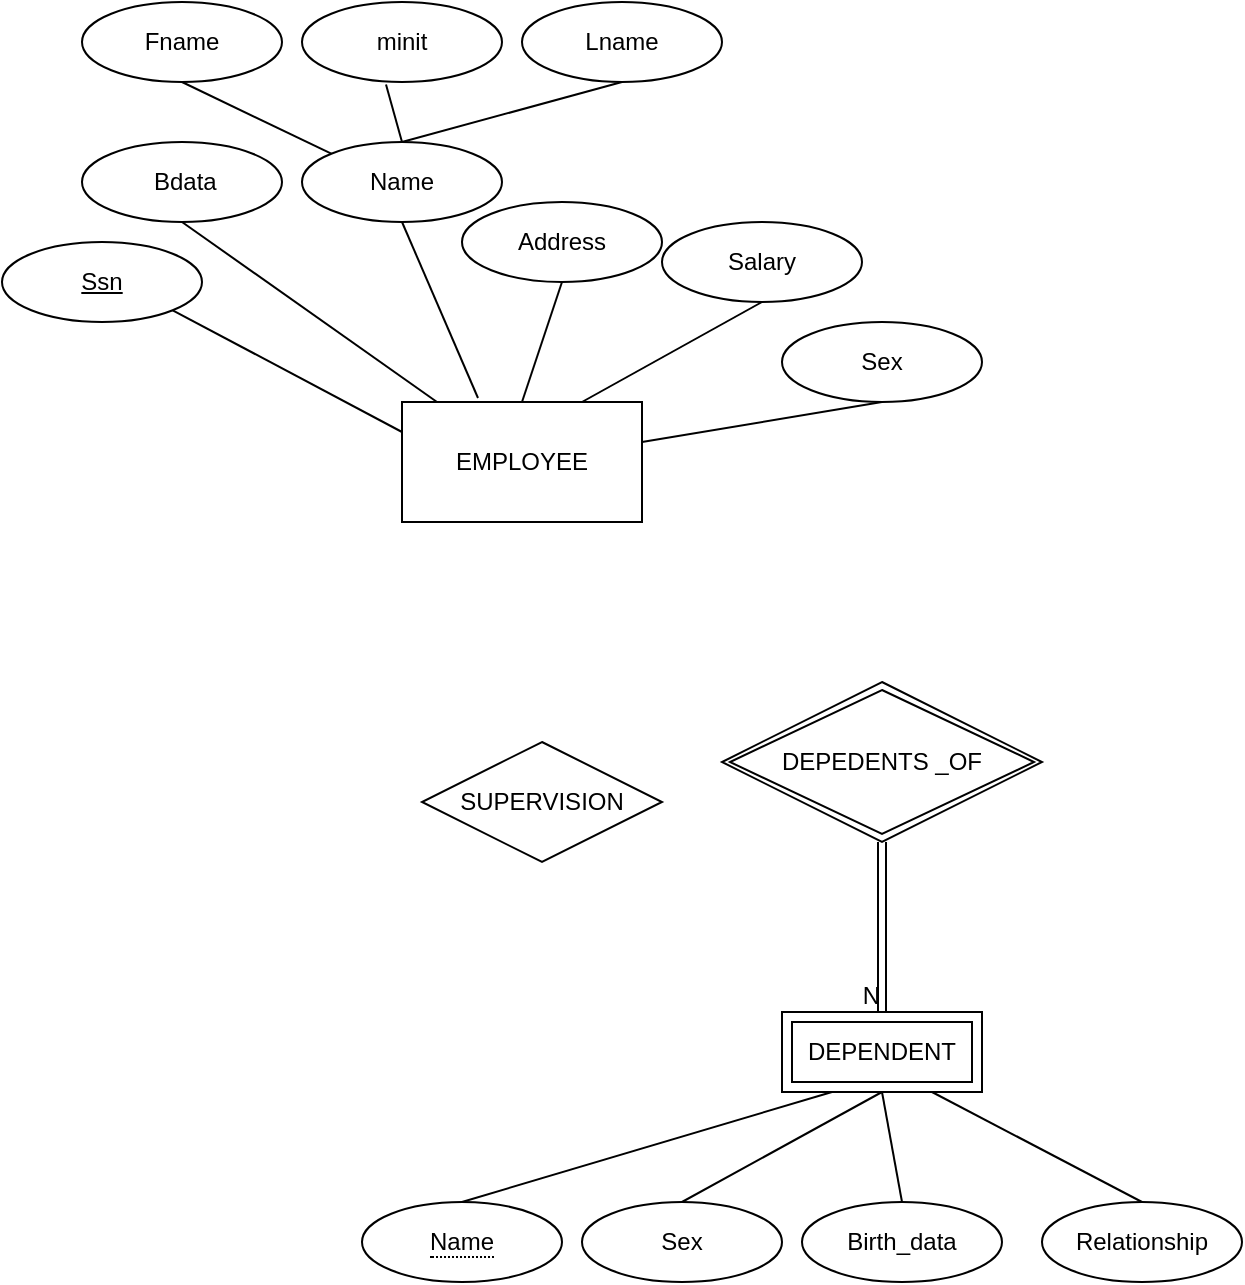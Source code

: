 <mxfile version="24.6.5" type="github">
  <diagram name="Trang-1" id="h6uTmTzgYNDOwts86tQp">
    <mxGraphModel dx="1334" dy="508" grid="1" gridSize="10" guides="1" tooltips="1" connect="1" arrows="1" fold="1" page="1" pageScale="1" pageWidth="827" pageHeight="1169" math="0" shadow="0">
      <root>
        <mxCell id="0" />
        <mxCell id="1" parent="0" />
        <mxCell id="BfvdOl0KQk4hSK4dBflX-1" value="DEPENDENT" style="shape=ext;margin=3;double=1;whiteSpace=wrap;html=1;align=center;" parent="1" vertex="1">
          <mxGeometry x="190" y="545" width="100" height="40" as="geometry" />
        </mxCell>
        <mxCell id="BfvdOl0KQk4hSK4dBflX-2" value="DEPEDENTS _OF" style="shape=rhombus;double=1;perimeter=rhombusPerimeter;whiteSpace=wrap;html=1;align=center;" parent="1" vertex="1">
          <mxGeometry x="160" y="380" width="160" height="80" as="geometry" />
        </mxCell>
        <mxCell id="BfvdOl0KQk4hSK4dBflX-3" value="" style="shape=link;html=1;rounded=0;exitX=0.5;exitY=1;exitDx=0;exitDy=0;entryX=0.5;entryY=0;entryDx=0;entryDy=0;" parent="1" source="BfvdOl0KQk4hSK4dBflX-2" target="BfvdOl0KQk4hSK4dBflX-1" edge="1">
          <mxGeometry relative="1" as="geometry">
            <mxPoint x="190" y="530" as="sourcePoint" />
            <mxPoint x="350" y="530" as="targetPoint" />
          </mxGeometry>
        </mxCell>
        <mxCell id="BfvdOl0KQk4hSK4dBflX-4" value="N" style="resizable=0;html=1;whiteSpace=wrap;align=right;verticalAlign=bottom;" parent="BfvdOl0KQk4hSK4dBflX-3" connectable="0" vertex="1">
          <mxGeometry x="1" relative="1" as="geometry" />
        </mxCell>
        <mxCell id="BfvdOl0KQk4hSK4dBflX-5" value="Sex" style="ellipse;whiteSpace=wrap;html=1;align=center;" parent="1" vertex="1">
          <mxGeometry x="90" y="640" width="100" height="40" as="geometry" />
        </mxCell>
        <mxCell id="BfvdOl0KQk4hSK4dBflX-6" value="Birth_data" style="ellipse;whiteSpace=wrap;html=1;align=center;" parent="1" vertex="1">
          <mxGeometry x="200" y="640" width="100" height="40" as="geometry" />
        </mxCell>
        <mxCell id="BfvdOl0KQk4hSK4dBflX-7" value="Relationship" style="ellipse;whiteSpace=wrap;html=1;align=center;" parent="1" vertex="1">
          <mxGeometry x="320" y="640" width="100" height="40" as="geometry" />
        </mxCell>
        <mxCell id="BfvdOl0KQk4hSK4dBflX-9" value="&lt;span style=&quot;border-bottom: 1px dotted&quot;&gt;Name&lt;/span&gt;" style="ellipse;whiteSpace=wrap;html=1;align=center;" parent="1" vertex="1">
          <mxGeometry x="-20" y="640" width="100" height="40" as="geometry" />
        </mxCell>
        <mxCell id="BfvdOl0KQk4hSK4dBflX-10" value="" style="endArrow=none;html=1;rounded=0;exitX=0.5;exitY=0;exitDx=0;exitDy=0;entryX=0.25;entryY=1;entryDx=0;entryDy=0;" parent="1" source="BfvdOl0KQk4hSK4dBflX-9" target="BfvdOl0KQk4hSK4dBflX-1" edge="1">
          <mxGeometry relative="1" as="geometry">
            <mxPoint x="180" y="530" as="sourcePoint" />
            <mxPoint x="340" y="530" as="targetPoint" />
          </mxGeometry>
        </mxCell>
        <mxCell id="BfvdOl0KQk4hSK4dBflX-11" value="" style="endArrow=none;html=1;rounded=0;exitX=0.5;exitY=0;exitDx=0;exitDy=0;entryX=0.5;entryY=1;entryDx=0;entryDy=0;" parent="1" source="BfvdOl0KQk4hSK4dBflX-5" target="BfvdOl0KQk4hSK4dBflX-1" edge="1">
          <mxGeometry relative="1" as="geometry">
            <mxPoint x="40" y="650" as="sourcePoint" />
            <mxPoint x="230" y="590" as="targetPoint" />
          </mxGeometry>
        </mxCell>
        <mxCell id="BfvdOl0KQk4hSK4dBflX-12" value="" style="endArrow=none;html=1;rounded=0;exitX=0.5;exitY=0;exitDx=0;exitDy=0;entryX=0.5;entryY=1;entryDx=0;entryDy=0;" parent="1" source="BfvdOl0KQk4hSK4dBflX-6" target="BfvdOl0KQk4hSK4dBflX-1" edge="1">
          <mxGeometry relative="1" as="geometry">
            <mxPoint x="150" y="650" as="sourcePoint" />
            <mxPoint x="250" y="595" as="targetPoint" />
          </mxGeometry>
        </mxCell>
        <mxCell id="BfvdOl0KQk4hSK4dBflX-13" value="" style="endArrow=none;html=1;rounded=0;exitX=0.5;exitY=0;exitDx=0;exitDy=0;entryX=0.75;entryY=1;entryDx=0;entryDy=0;" parent="1" source="BfvdOl0KQk4hSK4dBflX-7" target="BfvdOl0KQk4hSK4dBflX-1" edge="1">
          <mxGeometry relative="1" as="geometry">
            <mxPoint x="260" y="650" as="sourcePoint" />
            <mxPoint x="250" y="595" as="targetPoint" />
          </mxGeometry>
        </mxCell>
        <mxCell id="HLMDuG3fLgRXilaJ3gHk-1" value="EMPLOYEE" style="rounded=0;whiteSpace=wrap;html=1;" vertex="1" parent="1">
          <mxGeometry y="240" width="120" height="60" as="geometry" />
        </mxCell>
        <mxCell id="HLMDuG3fLgRXilaJ3gHk-2" value="Sex" style="ellipse;whiteSpace=wrap;html=1;align=center;" vertex="1" parent="1">
          <mxGeometry x="190" y="200" width="100" height="40" as="geometry" />
        </mxCell>
        <mxCell id="HLMDuG3fLgRXilaJ3gHk-3" value="Salary" style="ellipse;whiteSpace=wrap;html=1;align=center;" vertex="1" parent="1">
          <mxGeometry x="130" y="150" width="100" height="40" as="geometry" />
        </mxCell>
        <mxCell id="HLMDuG3fLgRXilaJ3gHk-4" value="Address" style="ellipse;whiteSpace=wrap;html=1;align=center;" vertex="1" parent="1">
          <mxGeometry x="30" y="140" width="100" height="40" as="geometry" />
        </mxCell>
        <mxCell id="HLMDuG3fLgRXilaJ3gHk-6" value="Name" style="ellipse;whiteSpace=wrap;html=1;align=center;" vertex="1" parent="1">
          <mxGeometry x="-50" y="110" width="100" height="40" as="geometry" />
        </mxCell>
        <mxCell id="HLMDuG3fLgRXilaJ3gHk-7" value="" style="endArrow=none;html=1;rounded=0;exitX=0.5;exitY=1;exitDx=0;exitDy=0;entryX=0.5;entryY=0;entryDx=0;entryDy=0;" edge="1" parent="1" source="HLMDuG3fLgRXilaJ3gHk-4" target="HLMDuG3fLgRXilaJ3gHk-1">
          <mxGeometry relative="1" as="geometry">
            <mxPoint x="100" y="260" as="sourcePoint" />
            <mxPoint x="260" y="260" as="targetPoint" />
          </mxGeometry>
        </mxCell>
        <mxCell id="HLMDuG3fLgRXilaJ3gHk-8" value="" style="endArrow=none;html=1;rounded=0;exitX=0.5;exitY=1;exitDx=0;exitDy=0;entryX=0.75;entryY=0;entryDx=0;entryDy=0;" edge="1" parent="1" source="HLMDuG3fLgRXilaJ3gHk-3" target="HLMDuG3fLgRXilaJ3gHk-1">
          <mxGeometry relative="1" as="geometry">
            <mxPoint x="90" y="190" as="sourcePoint" />
            <mxPoint x="70" y="250" as="targetPoint" />
          </mxGeometry>
        </mxCell>
        <mxCell id="HLMDuG3fLgRXilaJ3gHk-9" value="" style="endArrow=none;html=1;rounded=0;exitX=0.5;exitY=1;exitDx=0;exitDy=0;" edge="1" parent="1" source="HLMDuG3fLgRXilaJ3gHk-2" target="HLMDuG3fLgRXilaJ3gHk-1">
          <mxGeometry relative="1" as="geometry">
            <mxPoint x="190" y="200" as="sourcePoint" />
            <mxPoint x="100" y="250" as="targetPoint" />
          </mxGeometry>
        </mxCell>
        <mxCell id="HLMDuG3fLgRXilaJ3gHk-10" value="Lname" style="ellipse;whiteSpace=wrap;html=1;align=center;" vertex="1" parent="1">
          <mxGeometry x="60" y="40" width="100" height="40" as="geometry" />
        </mxCell>
        <mxCell id="HLMDuG3fLgRXilaJ3gHk-13" value="Fname" style="ellipse;whiteSpace=wrap;html=1;align=center;" vertex="1" parent="1">
          <mxGeometry x="-160" y="40" width="100" height="40" as="geometry" />
        </mxCell>
        <mxCell id="HLMDuG3fLgRXilaJ3gHk-14" value="minit" style="ellipse;whiteSpace=wrap;html=1;align=center;" vertex="1" parent="1">
          <mxGeometry x="-50" y="40" width="100" height="40" as="geometry" />
        </mxCell>
        <mxCell id="HLMDuG3fLgRXilaJ3gHk-15" value="" style="endArrow=none;html=1;rounded=0;exitX=0.5;exitY=1;exitDx=0;exitDy=0;" edge="1" parent="1" source="HLMDuG3fLgRXilaJ3gHk-6">
          <mxGeometry relative="1" as="geometry">
            <mxPoint x="-90" y="210" as="sourcePoint" />
            <mxPoint x="38" y="238" as="targetPoint" />
          </mxGeometry>
        </mxCell>
        <mxCell id="HLMDuG3fLgRXilaJ3gHk-16" value="" style="endArrow=none;html=1;rounded=0;exitX=0.5;exitY=1;exitDx=0;exitDy=0;entryX=0.5;entryY=0;entryDx=0;entryDy=0;" edge="1" parent="1" source="HLMDuG3fLgRXilaJ3gHk-10" target="HLMDuG3fLgRXilaJ3gHk-6">
          <mxGeometry relative="1" as="geometry">
            <mxPoint x="10" y="160" as="sourcePoint" />
            <mxPoint x="48" y="248" as="targetPoint" />
          </mxGeometry>
        </mxCell>
        <mxCell id="HLMDuG3fLgRXilaJ3gHk-17" value="" style="endArrow=none;html=1;rounded=0;exitX=0.5;exitY=0;exitDx=0;exitDy=0;entryX=0.42;entryY=1.03;entryDx=0;entryDy=0;entryPerimeter=0;" edge="1" parent="1" source="HLMDuG3fLgRXilaJ3gHk-6" target="HLMDuG3fLgRXilaJ3gHk-14">
          <mxGeometry relative="1" as="geometry">
            <mxPoint x="120" y="90" as="sourcePoint" />
            <mxPoint x="10" y="120" as="targetPoint" />
          </mxGeometry>
        </mxCell>
        <mxCell id="HLMDuG3fLgRXilaJ3gHk-18" value="" style="endArrow=none;html=1;rounded=0;entryX=0.5;entryY=1;entryDx=0;entryDy=0;exitX=0;exitY=0;exitDx=0;exitDy=0;" edge="1" parent="1" source="HLMDuG3fLgRXilaJ3gHk-6" target="HLMDuG3fLgRXilaJ3gHk-13">
          <mxGeometry relative="1" as="geometry">
            <mxPoint x="-20" y="120" as="sourcePoint" />
            <mxPoint x="2" y="91" as="targetPoint" />
          </mxGeometry>
        </mxCell>
        <mxCell id="HLMDuG3fLgRXilaJ3gHk-19" value="&amp;nbsp;Bdata" style="ellipse;whiteSpace=wrap;html=1;align=center;" vertex="1" parent="1">
          <mxGeometry x="-160" y="110" width="100" height="40" as="geometry" />
        </mxCell>
        <mxCell id="HLMDuG3fLgRXilaJ3gHk-20" value="Ssn" style="ellipse;whiteSpace=wrap;html=1;align=center;fontStyle=4;" vertex="1" parent="1">
          <mxGeometry x="-200" y="160" width="100" height="40" as="geometry" />
        </mxCell>
        <mxCell id="HLMDuG3fLgRXilaJ3gHk-21" value="" style="endArrow=none;html=1;rounded=0;exitX=0.5;exitY=1;exitDx=0;exitDy=0;" edge="1" parent="1" source="HLMDuG3fLgRXilaJ3gHk-19" target="HLMDuG3fLgRXilaJ3gHk-1">
          <mxGeometry relative="1" as="geometry">
            <mxPoint x="10" y="160" as="sourcePoint" />
            <mxPoint x="48" y="248" as="targetPoint" />
          </mxGeometry>
        </mxCell>
        <mxCell id="HLMDuG3fLgRXilaJ3gHk-22" value="" style="endArrow=none;html=1;rounded=0;exitX=1;exitY=1;exitDx=0;exitDy=0;entryX=0;entryY=0.25;entryDx=0;entryDy=0;" edge="1" parent="1" source="HLMDuG3fLgRXilaJ3gHk-20" target="HLMDuG3fLgRXilaJ3gHk-1">
          <mxGeometry relative="1" as="geometry">
            <mxPoint x="-100" y="160" as="sourcePoint" />
            <mxPoint x="28" y="250" as="targetPoint" />
          </mxGeometry>
        </mxCell>
        <mxCell id="HLMDuG3fLgRXilaJ3gHk-24" value="SUPERVISION" style="shape=rhombus;perimeter=rhombusPerimeter;whiteSpace=wrap;html=1;align=center;" vertex="1" parent="1">
          <mxGeometry x="10" y="410" width="120" height="60" as="geometry" />
        </mxCell>
      </root>
    </mxGraphModel>
  </diagram>
</mxfile>
